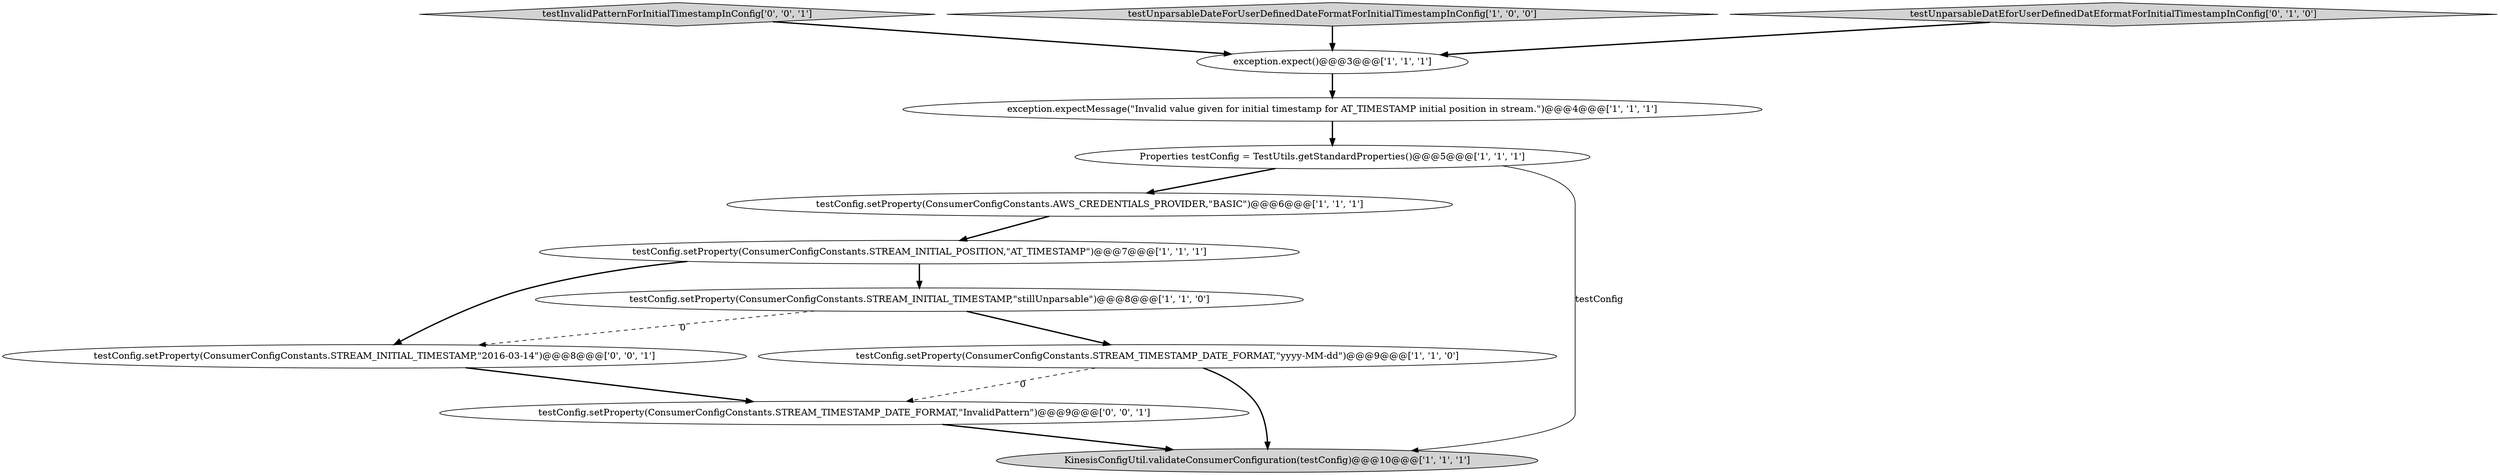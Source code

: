 digraph {
8 [style = filled, label = "testConfig.setProperty(ConsumerConfigConstants.AWS_CREDENTIALS_PROVIDER,\"BASIC\")@@@6@@@['1', '1', '1']", fillcolor = white, shape = ellipse image = "AAA0AAABBB1BBB"];
5 [style = filled, label = "exception.expectMessage(\"Invalid value given for initial timestamp for AT_TIMESTAMP initial position in stream.\")@@@4@@@['1', '1', '1']", fillcolor = white, shape = ellipse image = "AAA0AAABBB1BBB"];
6 [style = filled, label = "testConfig.setProperty(ConsumerConfigConstants.STREAM_INITIAL_POSITION,\"AT_TIMESTAMP\")@@@7@@@['1', '1', '1']", fillcolor = white, shape = ellipse image = "AAA0AAABBB1BBB"];
10 [style = filled, label = "testConfig.setProperty(ConsumerConfigConstants.STREAM_INITIAL_TIMESTAMP,\"2016-03-14\")@@@8@@@['0', '0', '1']", fillcolor = white, shape = ellipse image = "AAA0AAABBB3BBB"];
11 [style = filled, label = "testInvalidPatternForInitialTimestampInConfig['0', '0', '1']", fillcolor = lightgray, shape = diamond image = "AAA0AAABBB3BBB"];
2 [style = filled, label = "KinesisConfigUtil.validateConsumerConfiguration(testConfig)@@@10@@@['1', '1', '1']", fillcolor = lightgray, shape = ellipse image = "AAA0AAABBB1BBB"];
12 [style = filled, label = "testConfig.setProperty(ConsumerConfigConstants.STREAM_TIMESTAMP_DATE_FORMAT,\"InvalidPattern\")@@@9@@@['0', '0', '1']", fillcolor = white, shape = ellipse image = "AAA0AAABBB3BBB"];
7 [style = filled, label = "testUnparsableDateForUserDefinedDateFormatForInitialTimestampInConfig['1', '0', '0']", fillcolor = lightgray, shape = diamond image = "AAA0AAABBB1BBB"];
3 [style = filled, label = "testConfig.setProperty(ConsumerConfigConstants.STREAM_TIMESTAMP_DATE_FORMAT,\"yyyy-MM-dd\")@@@9@@@['1', '1', '0']", fillcolor = white, shape = ellipse image = "AAA0AAABBB1BBB"];
0 [style = filled, label = "Properties testConfig = TestUtils.getStandardProperties()@@@5@@@['1', '1', '1']", fillcolor = white, shape = ellipse image = "AAA0AAABBB1BBB"];
4 [style = filled, label = "exception.expect()@@@3@@@['1', '1', '1']", fillcolor = white, shape = ellipse image = "AAA0AAABBB1BBB"];
1 [style = filled, label = "testConfig.setProperty(ConsumerConfigConstants.STREAM_INITIAL_TIMESTAMP,\"stillUnparsable\")@@@8@@@['1', '1', '0']", fillcolor = white, shape = ellipse image = "AAA0AAABBB1BBB"];
9 [style = filled, label = "testUnparsableDatEforUserDefinedDatEformatForInitialTimestampInConfig['0', '1', '0']", fillcolor = lightgray, shape = diamond image = "AAA0AAABBB2BBB"];
4->5 [style = bold, label=""];
10->12 [style = bold, label=""];
5->0 [style = bold, label=""];
1->3 [style = bold, label=""];
0->2 [style = solid, label="testConfig"];
11->4 [style = bold, label=""];
0->8 [style = bold, label=""];
8->6 [style = bold, label=""];
7->4 [style = bold, label=""];
1->10 [style = dashed, label="0"];
3->12 [style = dashed, label="0"];
6->1 [style = bold, label=""];
9->4 [style = bold, label=""];
3->2 [style = bold, label=""];
6->10 [style = bold, label=""];
12->2 [style = bold, label=""];
}
